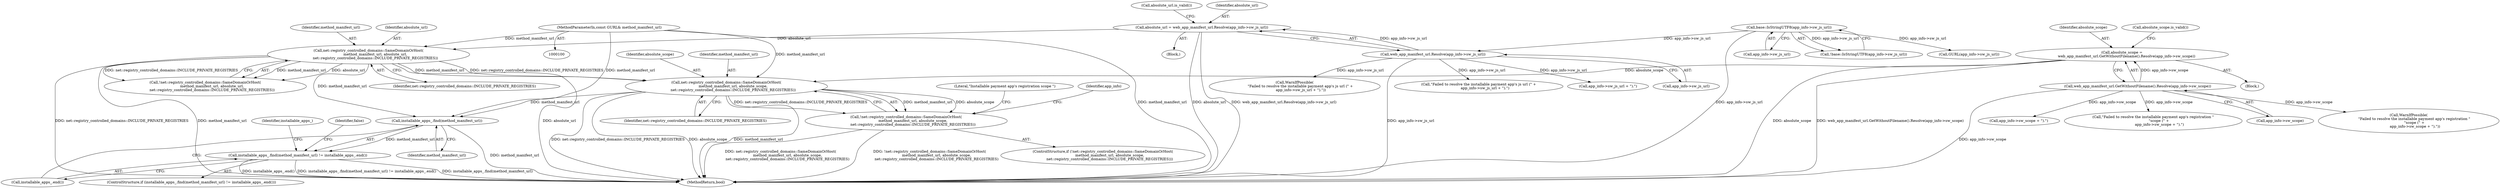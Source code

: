 digraph "0_Chrome_562da5192ff110199fe290bdb7ea76d8118071fd@API" {
"1000198" [label="(Call,net::registry_controlled_domains::SameDomainOrHost(\n            method_manifest_url, absolute_scope,\n            net::registry_controlled_domains::INCLUDE_PRIVATE_REGISTRIES))"];
"1000151" [label="(Call,net::registry_controlled_domains::SameDomainOrHost(\n            method_manifest_url, absolute_url,\n            net::registry_controlled_domains::INCLUDE_PRIVATE_REGISTRIES))"];
"1000101" [label="(MethodParameterIn,const GURL& method_manifest_url)"];
"1000129" [label="(Call,absolute_url = web_app_manifest_url.Resolve(app_info->sw_js_url))"];
"1000131" [label="(Call,web_app_manifest_url.Resolve(app_info->sw_js_url))"];
"1000115" [label="(Call,base::IsStringUTF8(app_info->sw_js_url))"];
"1000176" [label="(Call,absolute_scope =\n        web_app_manifest_url.GetWithoutFilename().Resolve(app_info->sw_scope))"];
"1000178" [label="(Call,web_app_manifest_url.GetWithoutFilename().Resolve(app_info->sw_scope))"];
"1000197" [label="(Call,!net::registry_controlled_domains::SameDomainOrHost(\n            method_manifest_url, absolute_scope,\n            net::registry_controlled_domains::INCLUDE_PRIVATE_REGISTRIES))"];
"1000240" [label="(Call,installable_apps_.find(method_manifest_url))"];
"1000239" [label="(Call,installable_apps_.find(method_manifest_url) != installable_apps_.end())"];
"1000150" [label="(Call,!net::registry_controlled_domains::SameDomainOrHost(\n            method_manifest_url, absolute_url,\n            net::registry_controlled_domains::INCLUDE_PRIVATE_REGISTRIES))"];
"1000200" [label="(Identifier,absolute_scope)"];
"1000205" [label="(Literal,\"Installable payment app's registration scope \")"];
"1000242" [label="(Call,installable_apps_.end())"];
"1000101" [label="(MethodParameterIn,const GURL& method_manifest_url)"];
"1000116" [label="(Call,app_info->sw_js_url)"];
"1000153" [label="(Identifier,absolute_url)"];
"1000176" [label="(Call,absolute_scope =\n        web_app_manifest_url.GetWithoutFilename().Resolve(app_info->sw_scope))"];
"1000177" [label="(Identifier,absolute_scope)"];
"1000179" [label="(Call,app_info->sw_scope)"];
"1000198" [label="(Call,net::registry_controlled_domains::SameDomainOrHost(\n            method_manifest_url, absolute_scope,\n            net::registry_controlled_domains::INCLUDE_PRIVATE_REGISTRIES))"];
"1000241" [label="(Identifier,method_manifest_url)"];
"1000154" [label="(Identifier,net::registry_controlled_domains::INCLUDE_PRIVATE_REGISTRIES)"];
"1000201" [label="(Identifier,net::registry_controlled_domains::INCLUDE_PRIVATE_REGISTRIES)"];
"1000129" [label="(Call,absolute_url = web_app_manifest_url.Resolve(app_info->sw_js_url))"];
"1000189" [label="(Call,app_info->sw_scope + \").\")"];
"1000187" [label="(Call,\"Failed to resolve the installable payment app's registration \"\n          \"scope (\" +\n           app_info->sw_scope + \").\")"];
"1000174" [label="(Block,)"];
"1000240" [label="(Call,installable_apps_.find(method_manifest_url))"];
"1000127" [label="(Block,)"];
"1000253" [label="(MethodReturn,bool)"];
"1000178" [label="(Call,web_app_manifest_url.GetWithoutFilename().Resolve(app_info->sw_scope))"];
"1000239" [label="(Call,installable_apps_.find(method_manifest_url) != installable_apps_.end())"];
"1000186" [label="(Call,WarnIfPossible(\n          \"Failed to resolve the installable payment app's registration \"\n          \"scope (\" +\n           app_info->sw_scope + \").\"))"];
"1000151" [label="(Call,net::registry_controlled_domains::SameDomainOrHost(\n            method_manifest_url, absolute_url,\n            net::registry_controlled_domains::INCLUDE_PRIVATE_REGISTRIES))"];
"1000215" [label="(Identifier,app_info)"];
"1000244" [label="(Identifier,false)"];
"1000196" [label="(ControlStructure,if (!net::registry_controlled_domains::SameDomainOrHost(\n            method_manifest_url, absolute_scope,\n            net::registry_controlled_domains::INCLUDE_PRIVATE_REGISTRIES)))"];
"1000131" [label="(Call,web_app_manifest_url.Resolve(app_info->sw_js_url))"];
"1000247" [label="(Identifier,installable_apps_)"];
"1000139" [label="(Call,WarnIfPossible(\n          \"Failed to resolve the installable payment app's js url (\" +\n           app_info->sw_js_url + \").\"))"];
"1000238" [label="(ControlStructure,if (installable_apps_.find(method_manifest_url) != installable_apps_.end()))"];
"1000140" [label="(Call,\"Failed to resolve the installable payment app's js url (\" +\n           app_info->sw_js_url + \").\")"];
"1000197" [label="(Call,!net::registry_controlled_domains::SameDomainOrHost(\n            method_manifest_url, absolute_scope,\n            net::registry_controlled_domains::INCLUDE_PRIVATE_REGISTRIES))"];
"1000142" [label="(Call,app_info->sw_js_url + \").\")"];
"1000199" [label="(Identifier,method_manifest_url)"];
"1000137" [label="(Call,absolute_url.is_valid())"];
"1000114" [label="(Call,!base::IsStringUTF8(app_info->sw_js_url))"];
"1000184" [label="(Call,absolute_scope.is_valid())"];
"1000115" [label="(Call,base::IsStringUTF8(app_info->sw_js_url))"];
"1000130" [label="(Identifier,absolute_url)"];
"1000152" [label="(Identifier,method_manifest_url)"];
"1000132" [label="(Call,app_info->sw_js_url)"];
"1000223" [label="(Call,GURL(app_info->sw_js_url))"];
"1000198" -> "1000197"  [label="AST: "];
"1000198" -> "1000201"  [label="CFG: "];
"1000199" -> "1000198"  [label="AST: "];
"1000200" -> "1000198"  [label="AST: "];
"1000201" -> "1000198"  [label="AST: "];
"1000197" -> "1000198"  [label="CFG: "];
"1000198" -> "1000253"  [label="DDG: net::registry_controlled_domains::INCLUDE_PRIVATE_REGISTRIES"];
"1000198" -> "1000253"  [label="DDG: absolute_scope"];
"1000198" -> "1000253"  [label="DDG: method_manifest_url"];
"1000198" -> "1000197"  [label="DDG: method_manifest_url"];
"1000198" -> "1000197"  [label="DDG: absolute_scope"];
"1000198" -> "1000197"  [label="DDG: net::registry_controlled_domains::INCLUDE_PRIVATE_REGISTRIES"];
"1000151" -> "1000198"  [label="DDG: method_manifest_url"];
"1000151" -> "1000198"  [label="DDG: net::registry_controlled_domains::INCLUDE_PRIVATE_REGISTRIES"];
"1000101" -> "1000198"  [label="DDG: method_manifest_url"];
"1000176" -> "1000198"  [label="DDG: absolute_scope"];
"1000198" -> "1000240"  [label="DDG: method_manifest_url"];
"1000151" -> "1000150"  [label="AST: "];
"1000151" -> "1000154"  [label="CFG: "];
"1000152" -> "1000151"  [label="AST: "];
"1000153" -> "1000151"  [label="AST: "];
"1000154" -> "1000151"  [label="AST: "];
"1000150" -> "1000151"  [label="CFG: "];
"1000151" -> "1000253"  [label="DDG: net::registry_controlled_domains::INCLUDE_PRIVATE_REGISTRIES"];
"1000151" -> "1000253"  [label="DDG: method_manifest_url"];
"1000151" -> "1000253"  [label="DDG: absolute_url"];
"1000151" -> "1000150"  [label="DDG: method_manifest_url"];
"1000151" -> "1000150"  [label="DDG: absolute_url"];
"1000151" -> "1000150"  [label="DDG: net::registry_controlled_domains::INCLUDE_PRIVATE_REGISTRIES"];
"1000101" -> "1000151"  [label="DDG: method_manifest_url"];
"1000129" -> "1000151"  [label="DDG: absolute_url"];
"1000151" -> "1000240"  [label="DDG: method_manifest_url"];
"1000101" -> "1000100"  [label="AST: "];
"1000101" -> "1000253"  [label="DDG: method_manifest_url"];
"1000101" -> "1000240"  [label="DDG: method_manifest_url"];
"1000129" -> "1000127"  [label="AST: "];
"1000129" -> "1000131"  [label="CFG: "];
"1000130" -> "1000129"  [label="AST: "];
"1000131" -> "1000129"  [label="AST: "];
"1000137" -> "1000129"  [label="CFG: "];
"1000129" -> "1000253"  [label="DDG: absolute_url"];
"1000129" -> "1000253"  [label="DDG: web_app_manifest_url.Resolve(app_info->sw_js_url)"];
"1000131" -> "1000129"  [label="DDG: app_info->sw_js_url"];
"1000131" -> "1000132"  [label="CFG: "];
"1000132" -> "1000131"  [label="AST: "];
"1000131" -> "1000253"  [label="DDG: app_info->sw_js_url"];
"1000115" -> "1000131"  [label="DDG: app_info->sw_js_url"];
"1000131" -> "1000139"  [label="DDG: app_info->sw_js_url"];
"1000131" -> "1000140"  [label="DDG: app_info->sw_js_url"];
"1000131" -> "1000142"  [label="DDG: app_info->sw_js_url"];
"1000115" -> "1000114"  [label="AST: "];
"1000115" -> "1000116"  [label="CFG: "];
"1000116" -> "1000115"  [label="AST: "];
"1000114" -> "1000115"  [label="CFG: "];
"1000115" -> "1000253"  [label="DDG: app_info->sw_js_url"];
"1000115" -> "1000114"  [label="DDG: app_info->sw_js_url"];
"1000115" -> "1000223"  [label="DDG: app_info->sw_js_url"];
"1000176" -> "1000174"  [label="AST: "];
"1000176" -> "1000178"  [label="CFG: "];
"1000177" -> "1000176"  [label="AST: "];
"1000178" -> "1000176"  [label="AST: "];
"1000184" -> "1000176"  [label="CFG: "];
"1000176" -> "1000253"  [label="DDG: web_app_manifest_url.GetWithoutFilename().Resolve(app_info->sw_scope)"];
"1000176" -> "1000253"  [label="DDG: absolute_scope"];
"1000178" -> "1000176"  [label="DDG: app_info->sw_scope"];
"1000178" -> "1000179"  [label="CFG: "];
"1000179" -> "1000178"  [label="AST: "];
"1000178" -> "1000253"  [label="DDG: app_info->sw_scope"];
"1000178" -> "1000186"  [label="DDG: app_info->sw_scope"];
"1000178" -> "1000187"  [label="DDG: app_info->sw_scope"];
"1000178" -> "1000189"  [label="DDG: app_info->sw_scope"];
"1000197" -> "1000196"  [label="AST: "];
"1000205" -> "1000197"  [label="CFG: "];
"1000215" -> "1000197"  [label="CFG: "];
"1000197" -> "1000253"  [label="DDG: !net::registry_controlled_domains::SameDomainOrHost(\n            method_manifest_url, absolute_scope,\n            net::registry_controlled_domains::INCLUDE_PRIVATE_REGISTRIES)"];
"1000197" -> "1000253"  [label="DDG: net::registry_controlled_domains::SameDomainOrHost(\n            method_manifest_url, absolute_scope,\n            net::registry_controlled_domains::INCLUDE_PRIVATE_REGISTRIES)"];
"1000240" -> "1000239"  [label="AST: "];
"1000240" -> "1000241"  [label="CFG: "];
"1000241" -> "1000240"  [label="AST: "];
"1000242" -> "1000240"  [label="CFG: "];
"1000240" -> "1000253"  [label="DDG: method_manifest_url"];
"1000240" -> "1000239"  [label="DDG: method_manifest_url"];
"1000239" -> "1000238"  [label="AST: "];
"1000239" -> "1000242"  [label="CFG: "];
"1000242" -> "1000239"  [label="AST: "];
"1000244" -> "1000239"  [label="CFG: "];
"1000247" -> "1000239"  [label="CFG: "];
"1000239" -> "1000253"  [label="DDG: installable_apps_.find(method_manifest_url) != installable_apps_.end()"];
"1000239" -> "1000253"  [label="DDG: installable_apps_.find(method_manifest_url)"];
"1000239" -> "1000253"  [label="DDG: installable_apps_.end()"];
}
